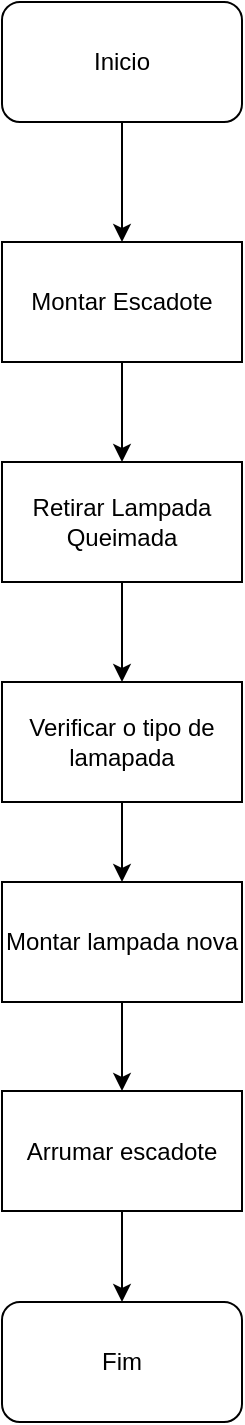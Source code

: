 <mxfile version="24.6.3" type="device">
  <diagram name="Página-1" id="zcvnM-s_Ex1yb-wuHq15">
    <mxGraphModel dx="2074" dy="1178" grid="1" gridSize="10" guides="1" tooltips="1" connect="1" arrows="1" fold="1" page="1" pageScale="1" pageWidth="827" pageHeight="1169" math="0" shadow="0">
      <root>
        <mxCell id="0" />
        <mxCell id="1" parent="0" />
        <mxCell id="MH08ObssCZyB6lnVaVFP-12" value="" style="edgeStyle=orthogonalEdgeStyle;rounded=0;orthogonalLoop=1;jettySize=auto;html=1;" edge="1" parent="1" source="MH08ObssCZyB6lnVaVFP-1" target="MH08ObssCZyB6lnVaVFP-11">
          <mxGeometry relative="1" as="geometry" />
        </mxCell>
        <mxCell id="MH08ObssCZyB6lnVaVFP-1" value="Inicio" style="rounded=1;whiteSpace=wrap;html=1;" vertex="1" parent="1">
          <mxGeometry x="40" y="40" width="120" height="60" as="geometry" />
        </mxCell>
        <mxCell id="MH08ObssCZyB6lnVaVFP-14" value="" style="edgeStyle=orthogonalEdgeStyle;rounded=0;orthogonalLoop=1;jettySize=auto;html=1;" edge="1" parent="1" source="MH08ObssCZyB6lnVaVFP-11" target="MH08ObssCZyB6lnVaVFP-13">
          <mxGeometry relative="1" as="geometry" />
        </mxCell>
        <mxCell id="MH08ObssCZyB6lnVaVFP-11" value="Montar Escadote" style="rounded=0;whiteSpace=wrap;html=1;" vertex="1" parent="1">
          <mxGeometry x="40" y="160" width="120" height="60" as="geometry" />
        </mxCell>
        <mxCell id="MH08ObssCZyB6lnVaVFP-16" value="" style="edgeStyle=orthogonalEdgeStyle;rounded=0;orthogonalLoop=1;jettySize=auto;html=1;" edge="1" parent="1" source="MH08ObssCZyB6lnVaVFP-13" target="MH08ObssCZyB6lnVaVFP-15">
          <mxGeometry relative="1" as="geometry" />
        </mxCell>
        <mxCell id="MH08ObssCZyB6lnVaVFP-13" value="Retirar Lampada Queimada" style="rounded=0;whiteSpace=wrap;html=1;" vertex="1" parent="1">
          <mxGeometry x="40" y="270" width="120" height="60" as="geometry" />
        </mxCell>
        <mxCell id="MH08ObssCZyB6lnVaVFP-18" value="" style="edgeStyle=orthogonalEdgeStyle;rounded=0;orthogonalLoop=1;jettySize=auto;html=1;" edge="1" parent="1" source="MH08ObssCZyB6lnVaVFP-15" target="MH08ObssCZyB6lnVaVFP-17">
          <mxGeometry relative="1" as="geometry" />
        </mxCell>
        <mxCell id="MH08ObssCZyB6lnVaVFP-15" value="Verificar o tipo de lamapada" style="rounded=0;whiteSpace=wrap;html=1;" vertex="1" parent="1">
          <mxGeometry x="40" y="380" width="120" height="60" as="geometry" />
        </mxCell>
        <mxCell id="MH08ObssCZyB6lnVaVFP-20" value="" style="edgeStyle=orthogonalEdgeStyle;rounded=0;orthogonalLoop=1;jettySize=auto;html=1;" edge="1" parent="1" source="MH08ObssCZyB6lnVaVFP-17" target="MH08ObssCZyB6lnVaVFP-19">
          <mxGeometry relative="1" as="geometry" />
        </mxCell>
        <mxCell id="MH08ObssCZyB6lnVaVFP-17" value="Montar lampada nova" style="rounded=0;whiteSpace=wrap;html=1;" vertex="1" parent="1">
          <mxGeometry x="40" y="480" width="120" height="60" as="geometry" />
        </mxCell>
        <mxCell id="MH08ObssCZyB6lnVaVFP-22" value="" style="edgeStyle=orthogonalEdgeStyle;rounded=0;orthogonalLoop=1;jettySize=auto;html=1;" edge="1" parent="1" source="MH08ObssCZyB6lnVaVFP-19" target="MH08ObssCZyB6lnVaVFP-21">
          <mxGeometry relative="1" as="geometry" />
        </mxCell>
        <mxCell id="MH08ObssCZyB6lnVaVFP-19" value="Arrumar escadote" style="rounded=0;whiteSpace=wrap;html=1;" vertex="1" parent="1">
          <mxGeometry x="40" y="584.5" width="120" height="60" as="geometry" />
        </mxCell>
        <mxCell id="MH08ObssCZyB6lnVaVFP-21" value="Fim" style="rounded=1;whiteSpace=wrap;html=1;" vertex="1" parent="1">
          <mxGeometry x="40" y="690" width="120" height="60" as="geometry" />
        </mxCell>
      </root>
    </mxGraphModel>
  </diagram>
</mxfile>
